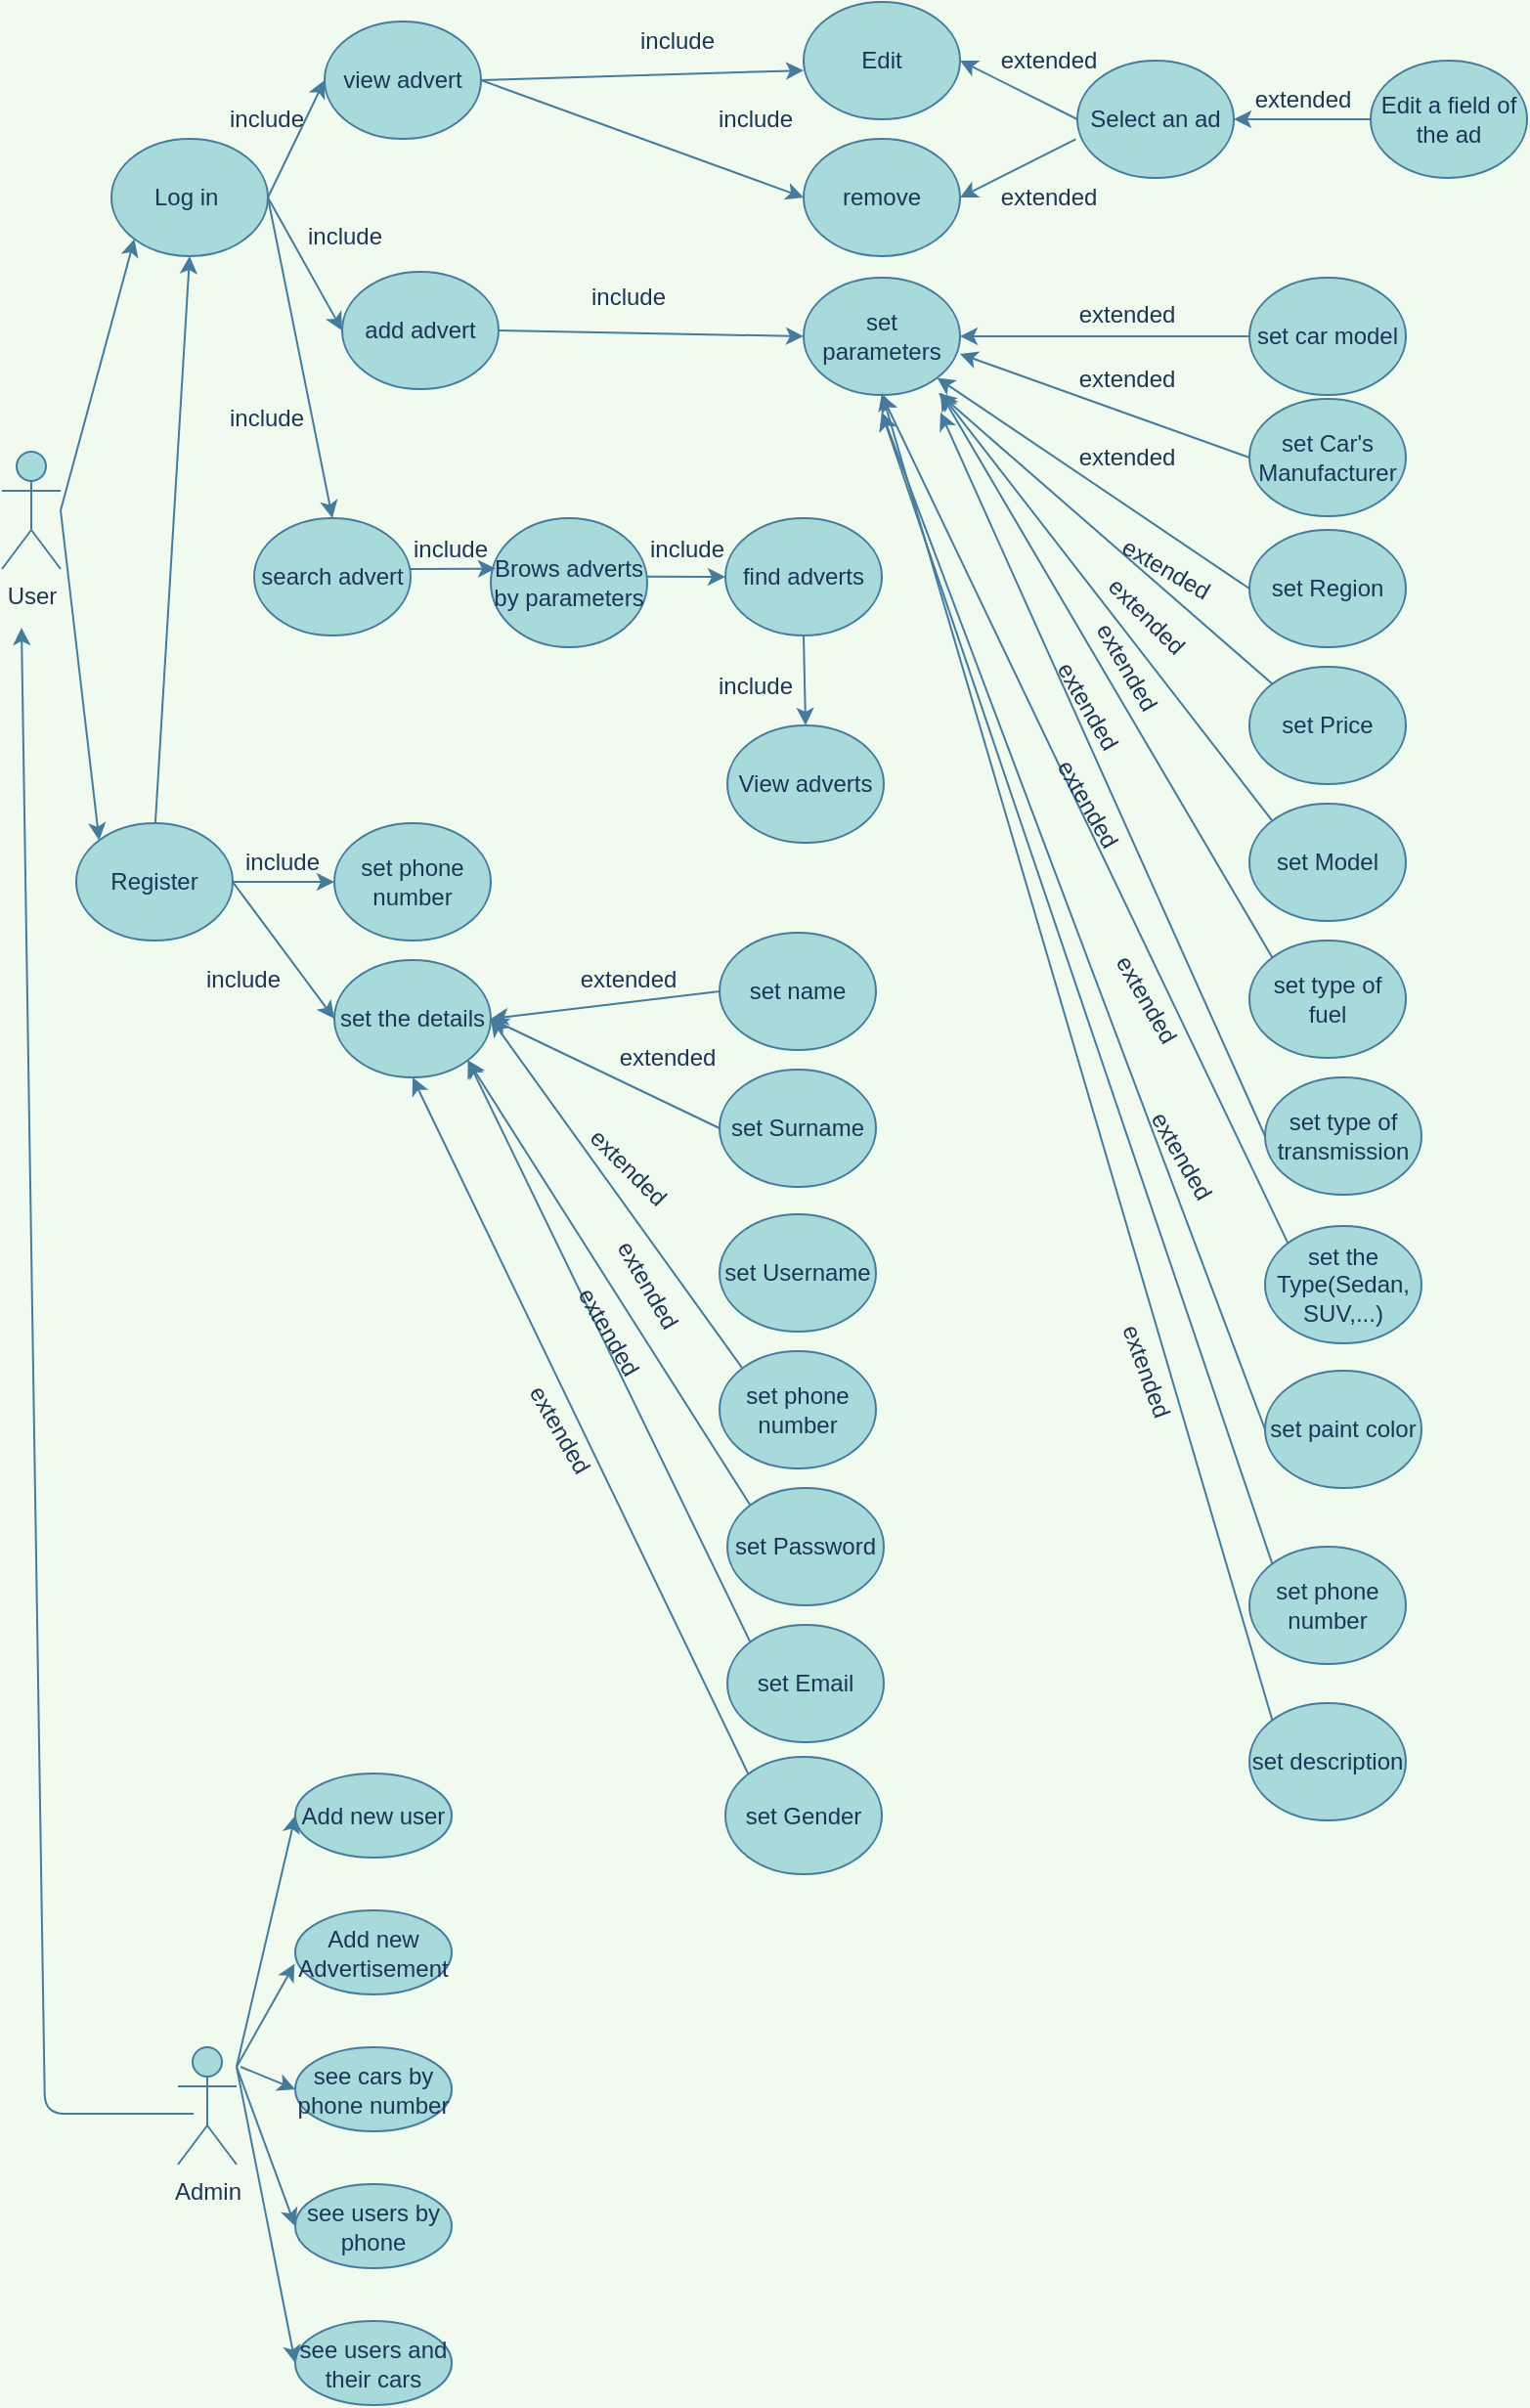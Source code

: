 <mxfile version="14.8.1" type="github">
  <diagram id="tswVuwicUbU1k4SYGEqR" name="Page-1">
    <mxGraphModel dx="1221" dy="593" grid="1" gridSize="10" guides="1" tooltips="1" connect="1" arrows="1" fold="1" page="1" pageScale="1" pageWidth="850" pageHeight="1100" background="#F1FAEE" math="0" shadow="0">
      <root>
        <mxCell id="0" />
        <mxCell id="1" parent="0" />
        <mxCell id="bs741uLaWHL2bu_HKlmw-3" value="User" style="shape=umlActor;verticalLabelPosition=bottom;verticalAlign=top;html=1;outlineConnect=0;fillColor=#A8DADC;strokeColor=#457B9D;fontColor=#1D3557;" parent="1" vertex="1">
          <mxGeometry x="50" y="240" width="30" height="60" as="geometry" />
        </mxCell>
        <mxCell id="bs741uLaWHL2bu_HKlmw-4" value="Admin" style="shape=umlActor;verticalLabelPosition=bottom;verticalAlign=top;html=1;outlineConnect=0;fillColor=#A8DADC;strokeColor=#457B9D;fontColor=#1D3557;" parent="1" vertex="1">
          <mxGeometry x="140" y="1056" width="30" height="60" as="geometry" />
        </mxCell>
        <mxCell id="bs741uLaWHL2bu_HKlmw-12" value="Add new user" style="ellipse;whiteSpace=wrap;html=1;fillColor=#A8DADC;strokeColor=#457B9D;fontColor=#1D3557;" parent="1" vertex="1">
          <mxGeometry x="200" y="916" width="80" height="43" as="geometry" />
        </mxCell>
        <mxCell id="bs741uLaWHL2bu_HKlmw-13" value="Add new Advertisement" style="ellipse;whiteSpace=wrap;html=1;fillColor=#A8DADC;strokeColor=#457B9D;fontColor=#1D3557;" parent="1" vertex="1">
          <mxGeometry x="200" y="986" width="80" height="43" as="geometry" />
        </mxCell>
        <mxCell id="bs741uLaWHL2bu_HKlmw-14" value="see cars by phone number" style="ellipse;whiteSpace=wrap;html=1;fillColor=#A8DADC;strokeColor=#457B9D;fontColor=#1D3557;" parent="1" vertex="1">
          <mxGeometry x="200" y="1056" width="80" height="43" as="geometry" />
        </mxCell>
        <mxCell id="bs741uLaWHL2bu_HKlmw-15" value="see users by phone" style="ellipse;whiteSpace=wrap;html=1;fillColor=#A8DADC;strokeColor=#457B9D;fontColor=#1D3557;" parent="1" vertex="1">
          <mxGeometry x="200" y="1126" width="80" height="43" as="geometry" />
        </mxCell>
        <mxCell id="bs741uLaWHL2bu_HKlmw-16" value="see users and their cars" style="ellipse;whiteSpace=wrap;html=1;fillColor=#A8DADC;strokeColor=#457B9D;fontColor=#1D3557;" parent="1" vertex="1">
          <mxGeometry x="200" y="1196" width="80" height="43" as="geometry" />
        </mxCell>
        <mxCell id="bs741uLaWHL2bu_HKlmw-17" value="view advert" style="ellipse;whiteSpace=wrap;html=1;fillColor=#A8DADC;strokeColor=#457B9D;fontColor=#1D3557;" parent="1" vertex="1">
          <mxGeometry x="215" y="20" width="80" height="60" as="geometry" />
        </mxCell>
        <mxCell id="bs741uLaWHL2bu_HKlmw-18" value="Register" style="ellipse;whiteSpace=wrap;html=1;fillColor=#A8DADC;strokeColor=#457B9D;fontColor=#1D3557;" parent="1" vertex="1">
          <mxGeometry x="88" y="430" width="80" height="60" as="geometry" />
        </mxCell>
        <mxCell id="bs741uLaWHL2bu_HKlmw-19" value="Log in&amp;nbsp;" style="ellipse;whiteSpace=wrap;html=1;fillColor=#A8DADC;strokeColor=#457B9D;fontColor=#1D3557;" parent="1" vertex="1">
          <mxGeometry x="106" y="80" width="80" height="60" as="geometry" />
        </mxCell>
        <mxCell id="bs741uLaWHL2bu_HKlmw-20" value="add advert" style="ellipse;whiteSpace=wrap;html=1;fillColor=#A8DADC;strokeColor=#457B9D;fontColor=#1D3557;" parent="1" vertex="1">
          <mxGeometry x="224" y="148" width="80" height="60" as="geometry" />
        </mxCell>
        <mxCell id="bs741uLaWHL2bu_HKlmw-21" value="search advert" style="ellipse;whiteSpace=wrap;html=1;fillColor=#A8DADC;strokeColor=#457B9D;fontColor=#1D3557;" parent="1" vertex="1">
          <mxGeometry x="179" y="274" width="80" height="60" as="geometry" />
        </mxCell>
        <mxCell id="bs741uLaWHL2bu_HKlmw-22" value="Select an ad" style="ellipse;whiteSpace=wrap;html=1;fillColor=#A8DADC;strokeColor=#457B9D;fontColor=#1D3557;" parent="1" vertex="1">
          <mxGeometry x="600" y="40" width="80" height="60" as="geometry" />
        </mxCell>
        <mxCell id="bs741uLaWHL2bu_HKlmw-23" value="set Region" style="ellipse;whiteSpace=wrap;html=1;fillColor=#A8DADC;strokeColor=#457B9D;fontColor=#1D3557;" parent="1" vertex="1">
          <mxGeometry x="688" y="280" width="80" height="60" as="geometry" />
        </mxCell>
        <mxCell id="bs741uLaWHL2bu_HKlmw-25" value="" style="endArrow=classic;html=1;entryX=0;entryY=0.5;entryDx=0;entryDy=0;exitX=1;exitY=0.5;exitDx=0;exitDy=0;labelBackgroundColor=#F1FAEE;strokeColor=#457B9D;fontColor=#1D3557;" parent="1" source="bs741uLaWHL2bu_HKlmw-19" target="bs741uLaWHL2bu_HKlmw-17" edge="1">
          <mxGeometry width="50" height="50" relative="1" as="geometry">
            <mxPoint x="188" y="108" as="sourcePoint" />
            <mxPoint x="391" y="110" as="targetPoint" />
          </mxGeometry>
        </mxCell>
        <mxCell id="bs741uLaWHL2bu_HKlmw-29" value="" style="endArrow=classic;html=1;entryX=0;entryY=0.5;entryDx=0;entryDy=0;exitX=1;exitY=0.5;exitDx=0;exitDy=0;labelBackgroundColor=#F1FAEE;strokeColor=#457B9D;fontColor=#1D3557;" parent="1" source="bs741uLaWHL2bu_HKlmw-19" target="bs741uLaWHL2bu_HKlmw-20" edge="1">
          <mxGeometry width="50" height="50" relative="1" as="geometry">
            <mxPoint x="191" y="110" as="sourcePoint" />
            <mxPoint x="286.72" y="80" as="targetPoint" />
          </mxGeometry>
        </mxCell>
        <mxCell id="bs741uLaWHL2bu_HKlmw-30" value="" style="endArrow=classic;html=1;exitX=1;exitY=0.5;exitDx=0;exitDy=0;entryX=0.5;entryY=0;entryDx=0;entryDy=0;labelBackgroundColor=#F1FAEE;strokeColor=#457B9D;fontColor=#1D3557;" parent="1" source="bs741uLaWHL2bu_HKlmw-19" target="bs741uLaWHL2bu_HKlmw-21" edge="1">
          <mxGeometry width="50" height="50" relative="1" as="geometry">
            <mxPoint x="191" y="110" as="sourcePoint" />
            <mxPoint x="251.0" y="170.5" as="targetPoint" />
          </mxGeometry>
        </mxCell>
        <mxCell id="bs741uLaWHL2bu_HKlmw-31" value="include" style="text;html=1;align=center;verticalAlign=middle;resizable=0;points=[];autosize=1;strokeColor=none;rotation=0;fontColor=#1D3557;" parent="1" vertex="1">
          <mxGeometry x="160" y="60" width="50" height="20" as="geometry" />
        </mxCell>
        <mxCell id="bs741uLaWHL2bu_HKlmw-32" value="include" style="text;html=1;align=center;verticalAlign=middle;resizable=0;points=[];autosize=1;strokeColor=none;rotation=0;fontColor=#1D3557;" parent="1" vertex="1">
          <mxGeometry x="200" y="120" width="50" height="20" as="geometry" />
        </mxCell>
        <mxCell id="bs741uLaWHL2bu_HKlmw-33" value="include" style="text;html=1;align=center;verticalAlign=middle;resizable=0;points=[];autosize=1;strokeColor=none;rotation=0;fontColor=#1D3557;" parent="1" vertex="1">
          <mxGeometry x="160" y="213" width="50" height="20" as="geometry" />
        </mxCell>
        <mxCell id="bs741uLaWHL2bu_HKlmw-35" value="" style="endArrow=classic;html=1;entryX=0;entryY=1;entryDx=0;entryDy=0;labelBackgroundColor=#F1FAEE;strokeColor=#457B9D;fontColor=#1D3557;" parent="1" target="bs741uLaWHL2bu_HKlmw-19" edge="1">
          <mxGeometry width="50" height="50" relative="1" as="geometry">
            <mxPoint x="80" y="270" as="sourcePoint" />
            <mxPoint x="170.0" y="220" as="targetPoint" />
          </mxGeometry>
        </mxCell>
        <mxCell id="bs741uLaWHL2bu_HKlmw-36" value="" style="endArrow=classic;html=1;entryX=0;entryY=0;entryDx=0;entryDy=0;labelBackgroundColor=#F1FAEE;strokeColor=#457B9D;fontColor=#1D3557;" parent="1" target="bs741uLaWHL2bu_HKlmw-18" edge="1">
          <mxGeometry width="50" height="50" relative="1" as="geometry">
            <mxPoint x="80" y="270" as="sourcePoint" />
            <mxPoint x="130" y="110" as="targetPoint" />
          </mxGeometry>
        </mxCell>
        <mxCell id="bs741uLaWHL2bu_HKlmw-37" value="Edit" style="ellipse;whiteSpace=wrap;html=1;fillColor=#A8DADC;strokeColor=#457B9D;fontColor=#1D3557;" parent="1" vertex="1">
          <mxGeometry x="460" y="10" width="80" height="60" as="geometry" />
        </mxCell>
        <mxCell id="bs741uLaWHL2bu_HKlmw-38" value="remove" style="ellipse;whiteSpace=wrap;html=1;fillColor=#A8DADC;strokeColor=#457B9D;fontColor=#1D3557;" parent="1" vertex="1">
          <mxGeometry x="460" y="80" width="80" height="60" as="geometry" />
        </mxCell>
        <mxCell id="bs741uLaWHL2bu_HKlmw-39" value="" style="endArrow=classic;html=1;entryX=0;entryY=0.5;entryDx=0;entryDy=0;exitX=1;exitY=0.5;exitDx=0;exitDy=0;labelBackgroundColor=#F1FAEE;strokeColor=#457B9D;fontColor=#1D3557;" parent="1" source="bs741uLaWHL2bu_HKlmw-17" edge="1">
          <mxGeometry width="50" height="50" relative="1" as="geometry">
            <mxPoint x="380" y="45" as="sourcePoint" />
            <mxPoint x="460.0" y="45" as="targetPoint" />
          </mxGeometry>
        </mxCell>
        <mxCell id="bs741uLaWHL2bu_HKlmw-40" value="" style="endArrow=classic;html=1;entryX=0;entryY=0.5;entryDx=0;entryDy=0;exitX=1;exitY=0.5;exitDx=0;exitDy=0;labelBackgroundColor=#F1FAEE;strokeColor=#457B9D;fontColor=#1D3557;" parent="1" source="bs741uLaWHL2bu_HKlmw-17" edge="1">
          <mxGeometry width="50" height="50" relative="1" as="geometry">
            <mxPoint x="380" y="110" as="sourcePoint" />
            <mxPoint x="460.0" y="110" as="targetPoint" />
          </mxGeometry>
        </mxCell>
        <mxCell id="bs741uLaWHL2bu_HKlmw-41" value="include" style="text;html=1;align=center;verticalAlign=middle;resizable=0;points=[];autosize=1;strokeColor=none;rotation=0;fontColor=#1D3557;" parent="1" vertex="1">
          <mxGeometry x="370" y="20" width="50" height="20" as="geometry" />
        </mxCell>
        <mxCell id="bs741uLaWHL2bu_HKlmw-42" value="include" style="text;html=1;align=center;verticalAlign=middle;resizable=0;points=[];autosize=1;strokeColor=none;rotation=0;fontColor=#1D3557;" parent="1" vertex="1">
          <mxGeometry x="410" y="60" width="50" height="20" as="geometry" />
        </mxCell>
        <mxCell id="bs741uLaWHL2bu_HKlmw-43" value="" style="endArrow=classic;html=1;entryX=1;entryY=0.5;entryDx=0;entryDy=0;labelBackgroundColor=#F1FAEE;strokeColor=#457B9D;fontColor=#1D3557;" parent="1" target="bs741uLaWHL2bu_HKlmw-37" edge="1">
          <mxGeometry width="50" height="50" relative="1" as="geometry">
            <mxPoint x="600" y="70" as="sourcePoint" />
            <mxPoint x="680.0" y="70" as="targetPoint" />
          </mxGeometry>
        </mxCell>
        <mxCell id="bs741uLaWHL2bu_HKlmw-44" value="" style="endArrow=classic;html=1;exitX=-0.01;exitY=0.67;exitDx=0;exitDy=0;exitPerimeter=0;labelBackgroundColor=#F1FAEE;strokeColor=#457B9D;fontColor=#1D3557;" parent="1" source="bs741uLaWHL2bu_HKlmw-22" edge="1">
          <mxGeometry width="50" height="50" relative="1" as="geometry">
            <mxPoint x="610" y="135" as="sourcePoint" />
            <mxPoint x="540" y="110" as="targetPoint" />
          </mxGeometry>
        </mxCell>
        <mxCell id="bs741uLaWHL2bu_HKlmw-45" value="extended" style="text;html=1;align=center;verticalAlign=middle;resizable=0;points=[];autosize=1;strokeColor=none;rotation=0;fontColor=#1D3557;" parent="1" vertex="1">
          <mxGeometry x="550" y="30" width="70" height="20" as="geometry" />
        </mxCell>
        <mxCell id="bs741uLaWHL2bu_HKlmw-46" value="extended" style="text;html=1;align=center;verticalAlign=middle;resizable=0;points=[];autosize=1;strokeColor=none;rotation=0;fontColor=#1D3557;" parent="1" vertex="1">
          <mxGeometry x="550" y="100" width="70" height="20" as="geometry" />
        </mxCell>
        <mxCell id="bs741uLaWHL2bu_HKlmw-47" value="Edit a field of the ad" style="ellipse;whiteSpace=wrap;html=1;fillColor=#A8DADC;strokeColor=#457B9D;fontColor=#1D3557;" parent="1" vertex="1">
          <mxGeometry x="750" y="40" width="80" height="60" as="geometry" />
        </mxCell>
        <mxCell id="bs741uLaWHL2bu_HKlmw-49" value="" style="endArrow=classic;html=1;exitX=0;exitY=0.5;exitDx=0;exitDy=0;entryX=1;entryY=0.5;entryDx=0;entryDy=0;labelBackgroundColor=#F1FAEE;strokeColor=#457B9D;fontColor=#1D3557;" parent="1" source="bs741uLaWHL2bu_HKlmw-47" target="bs741uLaWHL2bu_HKlmw-22" edge="1">
          <mxGeometry width="50" height="50" relative="1" as="geometry">
            <mxPoint x="609.2" y="90.2" as="sourcePoint" />
            <mxPoint x="550" y="120" as="targetPoint" />
          </mxGeometry>
        </mxCell>
        <mxCell id="bs741uLaWHL2bu_HKlmw-50" value="extended" style="text;html=1;align=center;verticalAlign=middle;resizable=0;points=[];autosize=1;strokeColor=none;rotation=0;fontColor=#1D3557;" parent="1" vertex="1">
          <mxGeometry x="680" y="50" width="70" height="20" as="geometry" />
        </mxCell>
        <mxCell id="bs741uLaWHL2bu_HKlmw-51" value="set parameters" style="ellipse;whiteSpace=wrap;html=1;fillColor=#A8DADC;strokeColor=#457B9D;fontColor=#1D3557;" parent="1" vertex="1">
          <mxGeometry x="460" y="151" width="80" height="60" as="geometry" />
        </mxCell>
        <mxCell id="bs741uLaWHL2bu_HKlmw-55" value="" style="endArrow=classic;html=1;entryX=0;entryY=0.5;entryDx=0;entryDy=0;exitX=1;exitY=0.5;exitDx=0;exitDy=0;labelBackgroundColor=#F1FAEE;strokeColor=#457B9D;fontColor=#1D3557;" parent="1" source="bs741uLaWHL2bu_HKlmw-20" target="bs741uLaWHL2bu_HKlmw-51" edge="1">
          <mxGeometry width="50" height="50" relative="1" as="geometry">
            <mxPoint x="389" y="180" as="sourcePoint" />
            <mxPoint x="488" y="248" as="targetPoint" />
          </mxGeometry>
        </mxCell>
        <mxCell id="bs741uLaWHL2bu_HKlmw-56" value="include" style="text;html=1;align=center;verticalAlign=middle;resizable=0;points=[];autosize=1;strokeColor=none;rotation=0;fontColor=#1D3557;" parent="1" vertex="1">
          <mxGeometry x="254" y="280" width="50" height="20" as="geometry" />
        </mxCell>
        <mxCell id="bs741uLaWHL2bu_HKlmw-57" value="set Car&#39;s Manufacturer" style="ellipse;whiteSpace=wrap;html=1;fillColor=#A8DADC;strokeColor=#457B9D;fontColor=#1D3557;" parent="1" vertex="1">
          <mxGeometry x="688" y="213" width="80" height="60" as="geometry" />
        </mxCell>
        <mxCell id="bs741uLaWHL2bu_HKlmw-58" value="set car model" style="ellipse;whiteSpace=wrap;html=1;fillColor=#A8DADC;strokeColor=#457B9D;fontColor=#1D3557;" parent="1" vertex="1">
          <mxGeometry x="688" y="151" width="80" height="60" as="geometry" />
        </mxCell>
        <mxCell id="bs741uLaWHL2bu_HKlmw-59" value="" style="endArrow=classic;html=1;exitX=0;exitY=0.5;exitDx=0;exitDy=0;entryX=1;entryY=0.5;entryDx=0;entryDy=0;labelBackgroundColor=#F1FAEE;strokeColor=#457B9D;fontColor=#1D3557;" parent="1" source="bs741uLaWHL2bu_HKlmw-58" target="bs741uLaWHL2bu_HKlmw-51" edge="1">
          <mxGeometry width="50" height="50" relative="1" as="geometry">
            <mxPoint x="610.0" y="181.2" as="sourcePoint" />
            <mxPoint x="550.8" y="211" as="targetPoint" />
          </mxGeometry>
        </mxCell>
        <mxCell id="bs741uLaWHL2bu_HKlmw-60" value="" style="endArrow=classic;html=1;exitX=0;exitY=0.5;exitDx=0;exitDy=0;labelBackgroundColor=#F1FAEE;strokeColor=#457B9D;fontColor=#1D3557;" parent="1" source="bs741uLaWHL2bu_HKlmw-57" edge="1">
          <mxGeometry width="50" height="50" relative="1" as="geometry">
            <mxPoint x="610.0" y="249.61" as="sourcePoint" />
            <mxPoint x="540" y="190" as="targetPoint" />
          </mxGeometry>
        </mxCell>
        <mxCell id="bs741uLaWHL2bu_HKlmw-61" value="" style="endArrow=classic;html=1;exitX=0;exitY=0.5;exitDx=0;exitDy=0;entryX=1;entryY=1;entryDx=0;entryDy=0;labelBackgroundColor=#F1FAEE;strokeColor=#457B9D;fontColor=#1D3557;" parent="1" source="bs741uLaWHL2bu_HKlmw-23" target="bs741uLaWHL2bu_HKlmw-51" edge="1">
          <mxGeometry width="50" height="50" relative="1" as="geometry">
            <mxPoint x="610.0" y="334" as="sourcePoint" />
            <mxPoint x="540" y="180" as="targetPoint" />
          </mxGeometry>
        </mxCell>
        <mxCell id="bs741uLaWHL2bu_HKlmw-62" value="set Price" style="ellipse;whiteSpace=wrap;html=1;fillColor=#A8DADC;strokeColor=#457B9D;fontColor=#1D3557;" parent="1" vertex="1">
          <mxGeometry x="688" y="350" width="80" height="60" as="geometry" />
        </mxCell>
        <mxCell id="bs741uLaWHL2bu_HKlmw-63" value="set Model" style="ellipse;whiteSpace=wrap;html=1;fillColor=#A8DADC;strokeColor=#457B9D;fontColor=#1D3557;" parent="1" vertex="1">
          <mxGeometry x="688" y="420" width="80" height="60" as="geometry" />
        </mxCell>
        <mxCell id="bs741uLaWHL2bu_HKlmw-64" value="set type of fuel" style="ellipse;whiteSpace=wrap;html=1;fillColor=#A8DADC;strokeColor=#457B9D;fontColor=#1D3557;" parent="1" vertex="1">
          <mxGeometry x="688" y="490" width="80" height="60" as="geometry" />
        </mxCell>
        <mxCell id="bs741uLaWHL2bu_HKlmw-65" value="set type of transmission" style="ellipse;whiteSpace=wrap;html=1;fillColor=#A8DADC;strokeColor=#457B9D;fontColor=#1D3557;" parent="1" vertex="1">
          <mxGeometry x="696" y="560" width="80" height="60" as="geometry" />
        </mxCell>
        <mxCell id="bs741uLaWHL2bu_HKlmw-66" value="set the Type(Sedan, SUV,...)" style="ellipse;whiteSpace=wrap;html=1;fillColor=#A8DADC;strokeColor=#457B9D;fontColor=#1D3557;" parent="1" vertex="1">
          <mxGeometry x="696" y="636" width="80" height="60" as="geometry" />
        </mxCell>
        <mxCell id="bs741uLaWHL2bu_HKlmw-67" value="set paint color" style="ellipse;whiteSpace=wrap;html=1;fillColor=#A8DADC;strokeColor=#457B9D;fontColor=#1D3557;" parent="1" vertex="1">
          <mxGeometry x="696" y="710" width="80" height="60" as="geometry" />
        </mxCell>
        <mxCell id="bs741uLaWHL2bu_HKlmw-68" value="set phone number" style="ellipse;whiteSpace=wrap;html=1;fillColor=#A8DADC;strokeColor=#457B9D;fontColor=#1D3557;" parent="1" vertex="1">
          <mxGeometry x="688" y="800" width="80" height="60" as="geometry" />
        </mxCell>
        <mxCell id="bs741uLaWHL2bu_HKlmw-69" value="set description" style="ellipse;whiteSpace=wrap;html=1;fillColor=#A8DADC;strokeColor=#457B9D;fontColor=#1D3557;" parent="1" vertex="1">
          <mxGeometry x="688" y="880" width="80" height="60" as="geometry" />
        </mxCell>
        <mxCell id="bs741uLaWHL2bu_HKlmw-70" value="" style="endArrow=classic;html=1;exitX=0;exitY=0;exitDx=0;exitDy=0;labelBackgroundColor=#F1FAEE;strokeColor=#457B9D;fontColor=#1D3557;" parent="1" source="bs741uLaWHL2bu_HKlmw-62" edge="1">
          <mxGeometry width="50" height="50" relative="1" as="geometry">
            <mxPoint x="610.0" y="381" as="sourcePoint" />
            <mxPoint x="529" y="210" as="targetPoint" />
          </mxGeometry>
        </mxCell>
        <mxCell id="bs741uLaWHL2bu_HKlmw-71" value="" style="endArrow=classic;html=1;exitX=0;exitY=0;exitDx=0;exitDy=0;labelBackgroundColor=#F1FAEE;strokeColor=#457B9D;fontColor=#1D3557;" parent="1" source="bs741uLaWHL2bu_HKlmw-63" edge="1">
          <mxGeometry width="50" height="50" relative="1" as="geometry">
            <mxPoint x="610.0" y="451" as="sourcePoint" />
            <mxPoint x="530" y="210" as="targetPoint" />
          </mxGeometry>
        </mxCell>
        <mxCell id="bs741uLaWHL2bu_HKlmw-72" value="" style="endArrow=classic;html=1;exitX=0;exitY=0;exitDx=0;exitDy=0;labelBackgroundColor=#F1FAEE;strokeColor=#457B9D;fontColor=#1D3557;" parent="1" source="bs741uLaWHL2bu_HKlmw-64" edge="1">
          <mxGeometry width="50" height="50" relative="1" as="geometry">
            <mxPoint x="610.0" y="521" as="sourcePoint" />
            <mxPoint x="530" y="210" as="targetPoint" />
          </mxGeometry>
        </mxCell>
        <mxCell id="bs741uLaWHL2bu_HKlmw-73" value="" style="endArrow=classic;html=1;exitX=0;exitY=0.5;exitDx=0;exitDy=0;labelBackgroundColor=#F1FAEE;strokeColor=#457B9D;fontColor=#1D3557;" parent="1" source="bs741uLaWHL2bu_HKlmw-65" edge="1">
          <mxGeometry width="50" height="50" relative="1" as="geometry">
            <mxPoint x="610.0" y="591" as="sourcePoint" />
            <mxPoint x="530" y="220" as="targetPoint" />
          </mxGeometry>
        </mxCell>
        <mxCell id="bs741uLaWHL2bu_HKlmw-74" value="" style="endArrow=classic;html=1;exitX=0;exitY=0;exitDx=0;exitDy=0;entryX=0.5;entryY=1;entryDx=0;entryDy=0;labelBackgroundColor=#F1FAEE;strokeColor=#457B9D;fontColor=#1D3557;" parent="1" source="bs741uLaWHL2bu_HKlmw-66" target="bs741uLaWHL2bu_HKlmw-51" edge="1">
          <mxGeometry width="50" height="50" relative="1" as="geometry">
            <mxPoint x="620.0" y="641" as="sourcePoint" />
            <mxPoint x="530" y="400" as="targetPoint" />
          </mxGeometry>
        </mxCell>
        <mxCell id="bs741uLaWHL2bu_HKlmw-75" value="" style="endArrow=classic;html=1;exitX=0;exitY=0.5;exitDx=0;exitDy=0;labelBackgroundColor=#F1FAEE;strokeColor=#457B9D;fontColor=#1D3557;" parent="1" source="bs741uLaWHL2bu_HKlmw-67" edge="1">
          <mxGeometry width="50" height="50" relative="1" as="geometry">
            <mxPoint x="610.0" y="735.0" as="sourcePoint" />
            <mxPoint x="500" y="220" as="targetPoint" />
          </mxGeometry>
        </mxCell>
        <mxCell id="bs741uLaWHL2bu_HKlmw-76" value="" style="endArrow=classic;html=1;exitX=0;exitY=0;exitDx=0;exitDy=0;labelBackgroundColor=#F1FAEE;strokeColor=#457B9D;fontColor=#1D3557;" parent="1" source="bs741uLaWHL2bu_HKlmw-68" edge="1">
          <mxGeometry width="50" height="50" relative="1" as="geometry">
            <mxPoint x="610.0" y="808.0" as="sourcePoint" />
            <mxPoint x="500" y="220" as="targetPoint" />
          </mxGeometry>
        </mxCell>
        <mxCell id="bs741uLaWHL2bu_HKlmw-77" value="" style="endArrow=classic;html=1;exitX=0;exitY=0;exitDx=0;exitDy=0;labelBackgroundColor=#F1FAEE;strokeColor=#457B9D;fontColor=#1D3557;" parent="1" source="bs741uLaWHL2bu_HKlmw-69" edge="1">
          <mxGeometry width="50" height="50" relative="1" as="geometry">
            <mxPoint x="610.0" y="868.0" as="sourcePoint" />
            <mxPoint x="500" y="210" as="targetPoint" />
          </mxGeometry>
        </mxCell>
        <mxCell id="bs741uLaWHL2bu_HKlmw-78" value="extended" style="text;html=1;align=center;verticalAlign=middle;resizable=0;points=[];autosize=1;strokeColor=none;rotation=0;fontColor=#1D3557;" parent="1" vertex="1">
          <mxGeometry x="590" y="160" width="70" height="20" as="geometry" />
        </mxCell>
        <mxCell id="bs741uLaWHL2bu_HKlmw-79" value="extended" style="text;html=1;align=center;verticalAlign=middle;resizable=0;points=[];autosize=1;strokeColor=none;rotation=0;fontColor=#1D3557;" parent="1" vertex="1">
          <mxGeometry x="590" y="193" width="70" height="20" as="geometry" />
        </mxCell>
        <mxCell id="bs741uLaWHL2bu_HKlmw-80" value="extended" style="text;html=1;align=center;verticalAlign=middle;resizable=0;points=[];autosize=1;strokeColor=none;rotation=0;fontColor=#1D3557;" parent="1" vertex="1">
          <mxGeometry x="590" y="233" width="70" height="20" as="geometry" />
        </mxCell>
        <mxCell id="bs741uLaWHL2bu_HKlmw-81" value="extended" style="text;html=1;align=center;verticalAlign=middle;resizable=0;points=[];autosize=1;strokeColor=none;rotation=30;fontColor=#1D3557;" parent="1" vertex="1">
          <mxGeometry x="610" y="290" width="70" height="20" as="geometry" />
        </mxCell>
        <mxCell id="bs741uLaWHL2bu_HKlmw-83" value="extended" style="text;html=1;align=center;verticalAlign=middle;resizable=0;points=[];autosize=1;strokeColor=none;rotation=45;fontColor=#1D3557;" parent="1" vertex="1">
          <mxGeometry x="600" y="314" width="70" height="20" as="geometry" />
        </mxCell>
        <mxCell id="bs741uLaWHL2bu_HKlmw-84" value="extended" style="text;html=1;align=center;verticalAlign=middle;resizable=0;points=[];autosize=1;strokeColor=none;rotation=60;fontColor=#1D3557;" parent="1" vertex="1">
          <mxGeometry x="590" y="340" width="70" height="20" as="geometry" />
        </mxCell>
        <mxCell id="bs741uLaWHL2bu_HKlmw-85" value="extended" style="text;html=1;align=center;verticalAlign=middle;resizable=0;points=[];autosize=1;strokeColor=none;rotation=60;fontColor=#1D3557;" parent="1" vertex="1">
          <mxGeometry x="570" y="360" width="70" height="20" as="geometry" />
        </mxCell>
        <mxCell id="bs741uLaWHL2bu_HKlmw-86" value="extended" style="text;html=1;align=center;verticalAlign=middle;resizable=0;points=[];autosize=1;strokeColor=none;rotation=60;fontColor=#1D3557;" parent="1" vertex="1">
          <mxGeometry x="570" y="410" width="70" height="20" as="geometry" />
        </mxCell>
        <mxCell id="bs741uLaWHL2bu_HKlmw-87" value="extended" style="text;html=1;align=center;verticalAlign=middle;resizable=0;points=[];autosize=1;strokeColor=none;rotation=60;fontColor=#1D3557;" parent="1" vertex="1">
          <mxGeometry x="600" y="510" width="70" height="20" as="geometry" />
        </mxCell>
        <mxCell id="bs741uLaWHL2bu_HKlmw-88" value="extended" style="text;html=1;align=center;verticalAlign=middle;resizable=0;points=[];autosize=1;strokeColor=none;rotation=60;fontColor=#1D3557;" parent="1" vertex="1">
          <mxGeometry x="618" y="590" width="70" height="20" as="geometry" />
        </mxCell>
        <mxCell id="bs741uLaWHL2bu_HKlmw-89" value="extended" style="text;html=1;align=center;verticalAlign=middle;resizable=0;points=[];autosize=1;strokeColor=none;rotation=70;fontColor=#1D3557;" parent="1" vertex="1">
          <mxGeometry x="600" y="700" width="70" height="20" as="geometry" />
        </mxCell>
        <mxCell id="Sk61M5sw2czVdU3ApHa5-1" value="Brows adverts by parameters" style="ellipse;whiteSpace=wrap;html=1;fillColor=#A8DADC;strokeColor=#457B9D;fontColor=#1D3557;" vertex="1" parent="1">
          <mxGeometry x="300" y="274" width="80" height="66" as="geometry" />
        </mxCell>
        <mxCell id="Sk61M5sw2czVdU3ApHa5-3" value="find adverts" style="ellipse;whiteSpace=wrap;html=1;fillColor=#A8DADC;strokeColor=#457B9D;fontColor=#1D3557;" vertex="1" parent="1">
          <mxGeometry x="420" y="274" width="80" height="60" as="geometry" />
        </mxCell>
        <mxCell id="Sk61M5sw2czVdU3ApHa5-5" value="" style="endArrow=classic;html=1;exitX=1;exitY=0.5;exitDx=0;exitDy=0;labelBackgroundColor=#F1FAEE;strokeColor=#457B9D;fontColor=#1D3557;" edge="1" parent="1">
          <mxGeometry width="50" height="50" relative="1" as="geometry">
            <mxPoint x="380" y="303.86" as="sourcePoint" />
            <mxPoint x="420" y="304" as="targetPoint" />
          </mxGeometry>
        </mxCell>
        <mxCell id="Sk61M5sw2czVdU3ApHa5-6" value="include" style="text;html=1;align=center;verticalAlign=middle;resizable=0;points=[];autosize=1;strokeColor=none;rotation=0;fontColor=#1D3557;" vertex="1" parent="1">
          <mxGeometry x="375" y="280" width="50" height="20" as="geometry" />
        </mxCell>
        <mxCell id="Sk61M5sw2czVdU3ApHa5-7" value="include" style="text;html=1;align=center;verticalAlign=middle;resizable=0;points=[];autosize=1;strokeColor=none;rotation=0;fontColor=#1D3557;" vertex="1" parent="1">
          <mxGeometry x="345" y="151" width="50" height="20" as="geometry" />
        </mxCell>
        <mxCell id="Sk61M5sw2czVdU3ApHa5-8" value="" style="endArrow=classic;html=1;exitX=1;exitY=0.5;exitDx=0;exitDy=0;labelBackgroundColor=#F1FAEE;strokeColor=#457B9D;fontColor=#1D3557;entryX=0.031;entryY=0.391;entryDx=0;entryDy=0;entryPerimeter=0;" edge="1" parent="1" target="Sk61M5sw2czVdU3ApHa5-1">
          <mxGeometry width="50" height="50" relative="1" as="geometry">
            <mxPoint x="259" y="300" as="sourcePoint" />
            <mxPoint x="330" y="304" as="targetPoint" />
          </mxGeometry>
        </mxCell>
        <mxCell id="Sk61M5sw2czVdU3ApHa5-9" value="View adverts" style="ellipse;whiteSpace=wrap;html=1;fillColor=#A8DADC;strokeColor=#457B9D;fontColor=#1D3557;" vertex="1" parent="1">
          <mxGeometry x="421" y="380" width="80" height="60" as="geometry" />
        </mxCell>
        <mxCell id="Sk61M5sw2czVdU3ApHa5-10" value="" style="endArrow=classic;html=1;exitX=0.5;exitY=1;exitDx=0;exitDy=0;labelBackgroundColor=#F1FAEE;strokeColor=#457B9D;fontColor=#1D3557;entryX=0.5;entryY=0;entryDx=0;entryDy=0;" edge="1" parent="1" source="Sk61M5sw2czVdU3ApHa5-3" target="Sk61M5sw2czVdU3ApHa5-9">
          <mxGeometry width="50" height="50" relative="1" as="geometry">
            <mxPoint x="440" y="349.76" as="sourcePoint" />
            <mxPoint x="460" y="380" as="targetPoint" />
          </mxGeometry>
        </mxCell>
        <mxCell id="Sk61M5sw2czVdU3ApHa5-11" value="include" style="text;html=1;align=center;verticalAlign=middle;resizable=0;points=[];autosize=1;strokeColor=none;rotation=0;fontColor=#1D3557;" vertex="1" parent="1">
          <mxGeometry x="410" y="350" width="50" height="20" as="geometry" />
        </mxCell>
        <mxCell id="Sk61M5sw2czVdU3ApHa5-12" value="set&amp;nbsp;phone number" style="ellipse;whiteSpace=wrap;html=1;fillColor=#A8DADC;strokeColor=#457B9D;fontColor=#1D3557;" vertex="1" parent="1">
          <mxGeometry x="220" y="430" width="80" height="60" as="geometry" />
        </mxCell>
        <mxCell id="Sk61M5sw2czVdU3ApHa5-14" value="" style="endArrow=classic;html=1;labelBackgroundColor=#F1FAEE;strokeColor=#457B9D;fontColor=#1D3557;entryX=0;entryY=0.5;entryDx=0;entryDy=0;exitX=1;exitY=0.5;exitDx=0;exitDy=0;" edge="1" parent="1" source="bs741uLaWHL2bu_HKlmw-18" target="Sk61M5sw2czVdU3ApHa5-12">
          <mxGeometry width="50" height="50" relative="1" as="geometry">
            <mxPoint x="180" y="460" as="sourcePoint" />
            <mxPoint x="211.48" y="459.656" as="targetPoint" />
          </mxGeometry>
        </mxCell>
        <mxCell id="Sk61M5sw2czVdU3ApHa5-15" value="include" style="text;html=1;align=center;verticalAlign=middle;resizable=0;points=[];autosize=1;strokeColor=none;rotation=0;fontColor=#1D3557;" vertex="1" parent="1">
          <mxGeometry x="168" y="440" width="50" height="20" as="geometry" />
        </mxCell>
        <mxCell id="Sk61M5sw2czVdU3ApHa5-16" value="set the details" style="ellipse;whiteSpace=wrap;html=1;fillColor=#A8DADC;strokeColor=#457B9D;fontColor=#1D3557;" vertex="1" parent="1">
          <mxGeometry x="220" y="500" width="80" height="60" as="geometry" />
        </mxCell>
        <mxCell id="Sk61M5sw2czVdU3ApHa5-17" value="set&amp;nbsp;name" style="ellipse;whiteSpace=wrap;html=1;fillColor=#A8DADC;strokeColor=#457B9D;fontColor=#1D3557;" vertex="1" parent="1">
          <mxGeometry x="417" y="486" width="80" height="60" as="geometry" />
        </mxCell>
        <mxCell id="Sk61M5sw2czVdU3ApHa5-18" value="set&amp;nbsp;Surname" style="ellipse;whiteSpace=wrap;html=1;fillColor=#A8DADC;strokeColor=#457B9D;fontColor=#1D3557;" vertex="1" parent="1">
          <mxGeometry x="417" y="556" width="80" height="60" as="geometry" />
        </mxCell>
        <mxCell id="Sk61M5sw2czVdU3ApHa5-19" value="set&amp;nbsp;phone number" style="ellipse;whiteSpace=wrap;html=1;fillColor=#A8DADC;strokeColor=#457B9D;fontColor=#1D3557;" vertex="1" parent="1">
          <mxGeometry x="417" y="700" width="80" height="60" as="geometry" />
        </mxCell>
        <mxCell id="Sk61M5sw2czVdU3ApHa5-20" value="include" style="text;html=1;align=center;verticalAlign=middle;resizable=0;points=[];autosize=1;strokeColor=none;rotation=0;fontColor=#1D3557;" vertex="1" parent="1">
          <mxGeometry x="148" y="500" width="50" height="20" as="geometry" />
        </mxCell>
        <mxCell id="Sk61M5sw2czVdU3ApHa5-21" value="" style="endArrow=classic;html=1;entryX=0;entryY=0.5;entryDx=0;entryDy=0;labelBackgroundColor=#F1FAEE;strokeColor=#457B9D;fontColor=#1D3557;" edge="1" parent="1" target="Sk61M5sw2czVdU3ApHa5-16">
          <mxGeometry width="50" height="50" relative="1" as="geometry">
            <mxPoint x="168" y="460" as="sourcePoint" />
            <mxPoint x="187.553" y="628.91" as="targetPoint" />
          </mxGeometry>
        </mxCell>
        <mxCell id="Sk61M5sw2czVdU3ApHa5-22" value="" style="endArrow=classic;html=1;entryX=1;entryY=0.5;entryDx=0;entryDy=0;labelBackgroundColor=#F1FAEE;strokeColor=#457B9D;fontColor=#1D3557;exitX=0;exitY=0.5;exitDx=0;exitDy=0;" edge="1" parent="1" source="Sk61M5sw2czVdU3ApHa5-17" target="Sk61M5sw2czVdU3ApHa5-16">
          <mxGeometry width="50" height="50" relative="1" as="geometry">
            <mxPoint x="330" y="475" as="sourcePoint" />
            <mxPoint x="382.0" y="545" as="targetPoint" />
          </mxGeometry>
        </mxCell>
        <mxCell id="Sk61M5sw2czVdU3ApHa5-23" value="" style="endArrow=classic;html=1;labelBackgroundColor=#F1FAEE;strokeColor=#457B9D;fontColor=#1D3557;exitX=0;exitY=0.5;exitDx=0;exitDy=0;" edge="1" parent="1" source="Sk61M5sw2czVdU3ApHa5-18">
          <mxGeometry width="50" height="50" relative="1" as="geometry">
            <mxPoint x="330" y="545" as="sourcePoint" />
            <mxPoint x="300" y="530" as="targetPoint" />
          </mxGeometry>
        </mxCell>
        <mxCell id="Sk61M5sw2czVdU3ApHa5-24" value="" style="endArrow=classic;html=1;labelBackgroundColor=#F1FAEE;strokeColor=#457B9D;fontColor=#1D3557;entryX=1;entryY=0.5;entryDx=0;entryDy=0;exitX=0;exitY=0;exitDx=0;exitDy=0;" edge="1" parent="1" source="Sk61M5sw2czVdU3ApHa5-19" target="Sk61M5sw2czVdU3ApHa5-16">
          <mxGeometry width="50" height="50" relative="1" as="geometry">
            <mxPoint x="330" y="627.5" as="sourcePoint" />
            <mxPoint x="300.0" y="612.5" as="targetPoint" />
          </mxGeometry>
        </mxCell>
        <mxCell id="Sk61M5sw2czVdU3ApHa5-25" value="set&amp;nbsp;Password" style="ellipse;whiteSpace=wrap;html=1;fillColor=#A8DADC;strokeColor=#457B9D;fontColor=#1D3557;" vertex="1" parent="1">
          <mxGeometry x="421" y="770" width="80" height="60" as="geometry" />
        </mxCell>
        <mxCell id="Sk61M5sw2czVdU3ApHa5-26" value="" style="endArrow=classic;html=1;labelBackgroundColor=#F1FAEE;strokeColor=#457B9D;fontColor=#1D3557;entryX=1;entryY=1;entryDx=0;entryDy=0;exitX=0;exitY=0;exitDx=0;exitDy=0;" edge="1" parent="1" source="Sk61M5sw2czVdU3ApHa5-25" target="Sk61M5sw2czVdU3ApHa5-16">
          <mxGeometry width="50" height="50" relative="1" as="geometry">
            <mxPoint x="330" y="700" as="sourcePoint" />
            <mxPoint x="300.0" y="602.5" as="targetPoint" />
          </mxGeometry>
        </mxCell>
        <mxCell id="Sk61M5sw2czVdU3ApHa5-27" value="set&amp;nbsp;Email" style="ellipse;whiteSpace=wrap;html=1;fillColor=#A8DADC;strokeColor=#457B9D;fontColor=#1D3557;" vertex="1" parent="1">
          <mxGeometry x="421" y="840" width="80" height="60" as="geometry" />
        </mxCell>
        <mxCell id="Sk61M5sw2czVdU3ApHa5-28" value="" style="endArrow=classic;html=1;labelBackgroundColor=#F1FAEE;strokeColor=#457B9D;fontColor=#1D3557;entryX=1;entryY=1;entryDx=0;entryDy=0;exitX=0;exitY=0;exitDx=0;exitDy=0;" edge="1" parent="1" source="Sk61M5sw2czVdU3ApHa5-27" target="Sk61M5sw2czVdU3ApHa5-16">
          <mxGeometry width="50" height="50" relative="1" as="geometry">
            <mxPoint x="330" y="768.91" as="sourcePoint" />
            <mxPoint x="288.447" y="620.0" as="targetPoint" />
          </mxGeometry>
        </mxCell>
        <mxCell id="Sk61M5sw2czVdU3ApHa5-29" value="set&amp;nbsp;Gender" style="ellipse;whiteSpace=wrap;html=1;fillColor=#A8DADC;strokeColor=#457B9D;fontColor=#1D3557;" vertex="1" parent="1">
          <mxGeometry x="420" y="907.5" width="80" height="60" as="geometry" />
        </mxCell>
        <mxCell id="Sk61M5sw2czVdU3ApHa5-30" value="" style="endArrow=classic;html=1;labelBackgroundColor=#F1FAEE;strokeColor=#457B9D;fontColor=#1D3557;entryX=0.5;entryY=1;entryDx=0;entryDy=0;exitX=0;exitY=0;exitDx=0;exitDy=0;" edge="1" parent="1" source="Sk61M5sw2czVdU3ApHa5-29" target="Sk61M5sw2czVdU3ApHa5-16">
          <mxGeometry width="50" height="50" relative="1" as="geometry">
            <mxPoint x="330" y="840.0" as="sourcePoint" />
            <mxPoint x="288.447" y="622.18" as="targetPoint" />
          </mxGeometry>
        </mxCell>
        <mxCell id="Sk61M5sw2czVdU3ApHa5-31" value="" style="endArrow=classic;html=1;labelBackgroundColor=#F1FAEE;strokeColor=#457B9D;fontColor=#1D3557;entryX=0.5;entryY=1;entryDx=0;entryDy=0;" edge="1" parent="1" target="bs741uLaWHL2bu_HKlmw-19">
          <mxGeometry width="50" height="50" relative="1" as="geometry">
            <mxPoint x="128.45" y="430" as="sourcePoint" />
            <mxPoint x="140" y="380" as="targetPoint" />
          </mxGeometry>
        </mxCell>
        <mxCell id="Sk61M5sw2czVdU3ApHa5-32" value="extended" style="text;html=1;align=center;verticalAlign=middle;resizable=0;points=[];autosize=1;strokeColor=none;rotation=0;fontColor=#1D3557;" vertex="1" parent="1">
          <mxGeometry x="335" y="500" width="70" height="20" as="geometry" />
        </mxCell>
        <mxCell id="Sk61M5sw2czVdU3ApHa5-33" value="extended" style="text;html=1;align=center;verticalAlign=middle;resizable=0;points=[];autosize=1;strokeColor=none;rotation=0;fontColor=#1D3557;" vertex="1" parent="1">
          <mxGeometry x="355" y="540" width="70" height="20" as="geometry" />
        </mxCell>
        <mxCell id="Sk61M5sw2czVdU3ApHa5-34" value="extended" style="text;html=1;align=center;verticalAlign=middle;resizable=0;points=[];autosize=1;strokeColor=none;rotation=45;fontColor=#1D3557;" vertex="1" parent="1">
          <mxGeometry x="335" y="596" width="70" height="20" as="geometry" />
        </mxCell>
        <mxCell id="Sk61M5sw2czVdU3ApHa5-35" value="extended" style="text;html=1;align=center;verticalAlign=middle;resizable=0;points=[];autosize=1;strokeColor=none;rotation=60;fontColor=#1D3557;" vertex="1" parent="1">
          <mxGeometry x="345" y="656" width="70" height="20" as="geometry" />
        </mxCell>
        <mxCell id="Sk61M5sw2czVdU3ApHa5-36" value="extended" style="text;html=1;align=center;verticalAlign=middle;resizable=0;points=[];autosize=1;strokeColor=none;rotation=60;fontColor=#1D3557;" vertex="1" parent="1">
          <mxGeometry x="325" y="680" width="70" height="20" as="geometry" />
        </mxCell>
        <mxCell id="Sk61M5sw2czVdU3ApHa5-37" value="extended" style="text;html=1;align=center;verticalAlign=middle;resizable=0;points=[];autosize=1;strokeColor=none;rotation=60;fontColor=#1D3557;" vertex="1" parent="1">
          <mxGeometry x="300" y="730" width="70" height="20" as="geometry" />
        </mxCell>
        <mxCell id="Sk61M5sw2czVdU3ApHa5-38" value="" style="endArrow=classic;html=1;entryX=0;entryY=0.5;entryDx=0;entryDy=0;labelBackgroundColor=#F1FAEE;strokeColor=#457B9D;fontColor=#1D3557;" edge="1" parent="1" target="bs741uLaWHL2bu_HKlmw-12">
          <mxGeometry width="50" height="50" relative="1" as="geometry">
            <mxPoint x="170" y="1066" as="sourcePoint" />
            <mxPoint x="222" y="1136" as="targetPoint" />
          </mxGeometry>
        </mxCell>
        <mxCell id="Sk61M5sw2czVdU3ApHa5-39" value="" style="endArrow=classic;html=1;entryX=-0.004;entryY=0.636;entryDx=0;entryDy=0;labelBackgroundColor=#F1FAEE;strokeColor=#457B9D;fontColor=#1D3557;entryPerimeter=0;" edge="1" parent="1" target="bs741uLaWHL2bu_HKlmw-13">
          <mxGeometry width="50" height="50" relative="1" as="geometry">
            <mxPoint x="170" y="1066" as="sourcePoint" />
            <mxPoint x="200" y="966" as="targetPoint" />
          </mxGeometry>
        </mxCell>
        <mxCell id="Sk61M5sw2czVdU3ApHa5-40" value="" style="endArrow=classic;html=1;entryX=0;entryY=0.5;entryDx=0;entryDy=0;labelBackgroundColor=#F1FAEE;strokeColor=#457B9D;fontColor=#1D3557;" edge="1" parent="1" target="bs741uLaWHL2bu_HKlmw-14">
          <mxGeometry width="50" height="50" relative="1" as="geometry">
            <mxPoint x="172" y="1066" as="sourcePoint" />
            <mxPoint x="200.0" y="1042" as="targetPoint" />
          </mxGeometry>
        </mxCell>
        <mxCell id="Sk61M5sw2czVdU3ApHa5-41" value="" style="endArrow=classic;html=1;entryX=0;entryY=0.5;entryDx=0;entryDy=0;labelBackgroundColor=#F1FAEE;strokeColor=#457B9D;fontColor=#1D3557;" edge="1" parent="1" target="bs741uLaWHL2bu_HKlmw-15">
          <mxGeometry width="50" height="50" relative="1" as="geometry">
            <mxPoint x="170" y="1066" as="sourcePoint" />
            <mxPoint x="198" y="1106" as="targetPoint" />
          </mxGeometry>
        </mxCell>
        <mxCell id="Sk61M5sw2czVdU3ApHa5-42" value="" style="endArrow=classic;html=1;entryX=0;entryY=0.5;entryDx=0;entryDy=0;labelBackgroundColor=#F1FAEE;strokeColor=#457B9D;fontColor=#1D3557;" edge="1" parent="1" target="bs741uLaWHL2bu_HKlmw-16">
          <mxGeometry width="50" height="50" relative="1" as="geometry">
            <mxPoint x="170" y="1066" as="sourcePoint" />
            <mxPoint x="200" y="1187" as="targetPoint" />
          </mxGeometry>
        </mxCell>
        <mxCell id="Sk61M5sw2czVdU3ApHa5-43" value="" style="endArrow=classic;html=1;fontColor=#1D3557;strokeColor=#457B9D;fillColor=#A8DADC;" edge="1" parent="1">
          <mxGeometry width="50" height="50" relative="1" as="geometry">
            <mxPoint x="148" y="1090" as="sourcePoint" />
            <mxPoint x="60" y="330" as="targetPoint" />
            <Array as="points">
              <mxPoint x="72" y="1090" />
            </Array>
          </mxGeometry>
        </mxCell>
        <mxCell id="Sk61M5sw2czVdU3ApHa5-47" value="set Username" style="ellipse;whiteSpace=wrap;html=1;fillColor=#A8DADC;strokeColor=#457B9D;fontColor=#1D3557;" vertex="1" parent="1">
          <mxGeometry x="417" y="630" width="80" height="60" as="geometry" />
        </mxCell>
      </root>
    </mxGraphModel>
  </diagram>
</mxfile>
